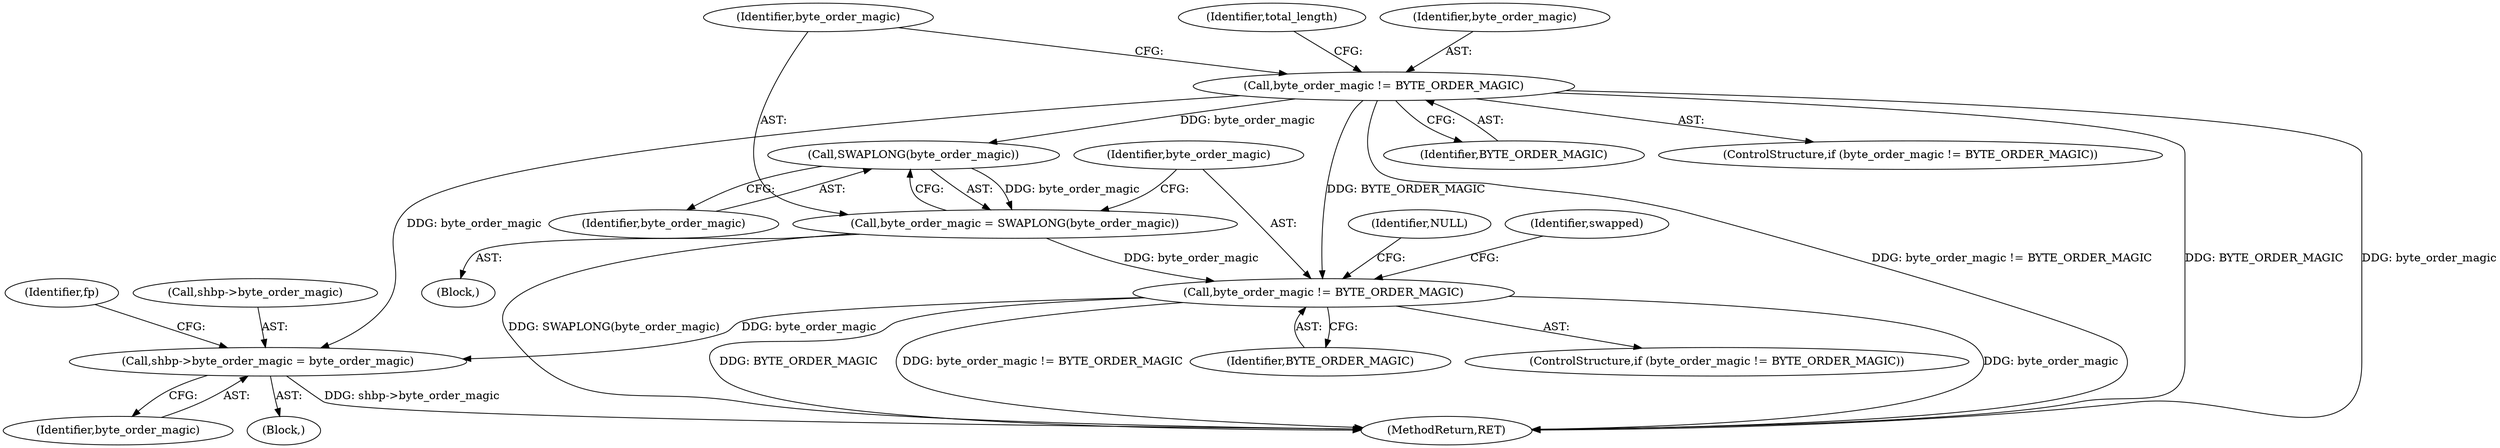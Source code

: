 digraph "0_libpcap_87d6bef033062f969e70fa40c43dfd945d5a20ab@pointer" {
"1000438" [label="(Call,shbp->byte_order_magic = byte_order_magic)"];
"1000237" [label="(Call,byte_order_magic != BYTE_ORDER_MAGIC)"];
"1000246" [label="(Call,byte_order_magic != BYTE_ORDER_MAGIC)"];
"1000241" [label="(Call,byte_order_magic = SWAPLONG(byte_order_magic))"];
"1000243" [label="(Call,SWAPLONG(byte_order_magic))"];
"1000438" [label="(Call,shbp->byte_order_magic = byte_order_magic)"];
"1000246" [label="(Call,byte_order_magic != BYTE_ORDER_MAGIC)"];
"1000248" [label="(Identifier,BYTE_ORDER_MAGIC)"];
"1000439" [label="(Call,shbp->byte_order_magic)"];
"1000239" [label="(Identifier,BYTE_ORDER_MAGIC)"];
"1000707" [label="(MethodReturn,RET)"];
"1000240" [label="(Block,)"];
"1000244" [label="(Identifier,byte_order_magic)"];
"1000243" [label="(Call,SWAPLONG(byte_order_magic))"];
"1000237" [label="(Call,byte_order_magic != BYTE_ORDER_MAGIC)"];
"1000251" [label="(Identifier,NULL)"];
"1000242" [label="(Identifier,byte_order_magic)"];
"1000245" [label="(ControlStructure,if (byte_order_magic != BYTE_ORDER_MAGIC))"];
"1000139" [label="(Block,)"];
"1000241" [label="(Call,byte_order_magic = SWAPLONG(byte_order_magic))"];
"1000253" [label="(Identifier,swapped)"];
"1000446" [label="(Identifier,fp)"];
"1000261" [label="(Identifier,total_length)"];
"1000442" [label="(Identifier,byte_order_magic)"];
"1000247" [label="(Identifier,byte_order_magic)"];
"1000238" [label="(Identifier,byte_order_magic)"];
"1000236" [label="(ControlStructure,if (byte_order_magic != BYTE_ORDER_MAGIC))"];
"1000438" -> "1000139"  [label="AST: "];
"1000438" -> "1000442"  [label="CFG: "];
"1000439" -> "1000438"  [label="AST: "];
"1000442" -> "1000438"  [label="AST: "];
"1000446" -> "1000438"  [label="CFG: "];
"1000438" -> "1000707"  [label="DDG: shbp->byte_order_magic"];
"1000237" -> "1000438"  [label="DDG: byte_order_magic"];
"1000246" -> "1000438"  [label="DDG: byte_order_magic"];
"1000237" -> "1000236"  [label="AST: "];
"1000237" -> "1000239"  [label="CFG: "];
"1000238" -> "1000237"  [label="AST: "];
"1000239" -> "1000237"  [label="AST: "];
"1000242" -> "1000237"  [label="CFG: "];
"1000261" -> "1000237"  [label="CFG: "];
"1000237" -> "1000707"  [label="DDG: byte_order_magic != BYTE_ORDER_MAGIC"];
"1000237" -> "1000707"  [label="DDG: BYTE_ORDER_MAGIC"];
"1000237" -> "1000707"  [label="DDG: byte_order_magic"];
"1000237" -> "1000243"  [label="DDG: byte_order_magic"];
"1000237" -> "1000246"  [label="DDG: BYTE_ORDER_MAGIC"];
"1000246" -> "1000245"  [label="AST: "];
"1000246" -> "1000248"  [label="CFG: "];
"1000247" -> "1000246"  [label="AST: "];
"1000248" -> "1000246"  [label="AST: "];
"1000251" -> "1000246"  [label="CFG: "];
"1000253" -> "1000246"  [label="CFG: "];
"1000246" -> "1000707"  [label="DDG: BYTE_ORDER_MAGIC"];
"1000246" -> "1000707"  [label="DDG: byte_order_magic != BYTE_ORDER_MAGIC"];
"1000246" -> "1000707"  [label="DDG: byte_order_magic"];
"1000241" -> "1000246"  [label="DDG: byte_order_magic"];
"1000241" -> "1000240"  [label="AST: "];
"1000241" -> "1000243"  [label="CFG: "];
"1000242" -> "1000241"  [label="AST: "];
"1000243" -> "1000241"  [label="AST: "];
"1000247" -> "1000241"  [label="CFG: "];
"1000241" -> "1000707"  [label="DDG: SWAPLONG(byte_order_magic)"];
"1000243" -> "1000241"  [label="DDG: byte_order_magic"];
"1000243" -> "1000244"  [label="CFG: "];
"1000244" -> "1000243"  [label="AST: "];
}
